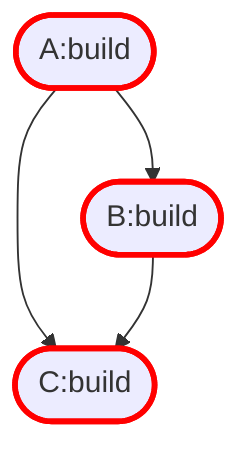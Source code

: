 flowchart TD
classDef forced stroke:red,stroke-width:3px
classDef required stroke:orange,stroke-width:3px
classDef selected stroke:black,stroke-width:3px
A:build(["A:build
 "])
B:build(["B:build
 "])
C:build(["C:build
 "])
A:build --> B:build
A:build --> C:build
class A:build forced
B:build --> C:build
class B:build forced
class C:build forced